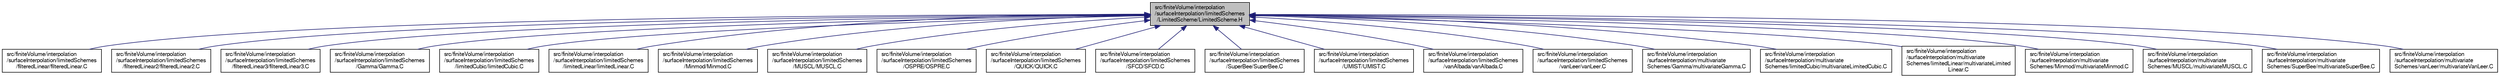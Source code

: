 digraph "src/finiteVolume/interpolation/surfaceInterpolation/limitedSchemes/LimitedScheme/LimitedScheme.H"
{
  bgcolor="transparent";
  edge [fontname="FreeSans",fontsize="10",labelfontname="FreeSans",labelfontsize="10"];
  node [fontname="FreeSans",fontsize="10",shape=record];
  Node84 [label="src/finiteVolume/interpolation\l/surfaceInterpolation/limitedSchemes\l/LimitedScheme/LimitedScheme.H",height=0.2,width=0.4,color="black", fillcolor="grey75", style="filled", fontcolor="black"];
  Node84 -> Node85 [dir="back",color="midnightblue",fontsize="10",style="solid",fontname="FreeSans"];
  Node85 [label="src/finiteVolume/interpolation\l/surfaceInterpolation/limitedSchemes\l/filteredLinear/filteredLinear.C",height=0.2,width=0.4,color="black",URL="$a03884.html"];
  Node84 -> Node86 [dir="back",color="midnightblue",fontsize="10",style="solid",fontname="FreeSans"];
  Node86 [label="src/finiteVolume/interpolation\l/surfaceInterpolation/limitedSchemes\l/filteredLinear2/filteredLinear2.C",height=0.2,width=0.4,color="black",URL="$a03890.html"];
  Node84 -> Node87 [dir="back",color="midnightblue",fontsize="10",style="solid",fontname="FreeSans"];
  Node87 [label="src/finiteVolume/interpolation\l/surfaceInterpolation/limitedSchemes\l/filteredLinear3/filteredLinear3.C",height=0.2,width=0.4,color="black",URL="$a03899.html"];
  Node84 -> Node88 [dir="back",color="midnightblue",fontsize="10",style="solid",fontname="FreeSans"];
  Node88 [label="src/finiteVolume/interpolation\l/surfaceInterpolation/limitedSchemes\l/Gamma/Gamma.C",height=0.2,width=0.4,color="black",URL="$a03908.html"];
  Node84 -> Node89 [dir="back",color="midnightblue",fontsize="10",style="solid",fontname="FreeSans"];
  Node89 [label="src/finiteVolume/interpolation\l/surfaceInterpolation/limitedSchemes\l/limitedCubic/limitedCubic.C",height=0.2,width=0.4,color="black",URL="$a03920.html"];
  Node84 -> Node90 [dir="back",color="midnightblue",fontsize="10",style="solid",fontname="FreeSans"];
  Node90 [label="src/finiteVolume/interpolation\l/surfaceInterpolation/limitedSchemes\l/limitedLinear/limitedLinear.C",height=0.2,width=0.4,color="black",URL="$a03929.html"];
  Node84 -> Node91 [dir="back",color="midnightblue",fontsize="10",style="solid",fontname="FreeSans"];
  Node91 [label="src/finiteVolume/interpolation\l/surfaceInterpolation/limitedSchemes\l/Minmod/Minmod.C",height=0.2,width=0.4,color="black",URL="$a03968.html"];
  Node84 -> Node92 [dir="back",color="midnightblue",fontsize="10",style="solid",fontname="FreeSans"];
  Node92 [label="src/finiteVolume/interpolation\l/surfaceInterpolation/limitedSchemes\l/MUSCL/MUSCL.C",height=0.2,width=0.4,color="black",URL="$a03974.html"];
  Node84 -> Node93 [dir="back",color="midnightblue",fontsize="10",style="solid",fontname="FreeSans"];
  Node93 [label="src/finiteVolume/interpolation\l/surfaceInterpolation/limitedSchemes\l/OSPRE/OSPRE.C",height=0.2,width=0.4,color="black",URL="$a03980.html"];
  Node84 -> Node94 [dir="back",color="midnightblue",fontsize="10",style="solid",fontname="FreeSans"];
  Node94 [label="src/finiteVolume/interpolation\l/surfaceInterpolation/limitedSchemes\l/QUICK/QUICK.C",height=0.2,width=0.4,color="black",URL="$a03998.html"];
  Node84 -> Node95 [dir="back",color="midnightblue",fontsize="10",style="solid",fontname="FreeSans"];
  Node95 [label="src/finiteVolume/interpolation\l/surfaceInterpolation/limitedSchemes\l/SFCD/SFCD.C",height=0.2,width=0.4,color="black",URL="$a04007.html"];
  Node84 -> Node96 [dir="back",color="midnightblue",fontsize="10",style="solid",fontname="FreeSans"];
  Node96 [label="src/finiteVolume/interpolation\l/surfaceInterpolation/limitedSchemes\l/SuperBee/SuperBee.C",height=0.2,width=0.4,color="black",URL="$a04013.html"];
  Node84 -> Node97 [dir="back",color="midnightblue",fontsize="10",style="solid",fontname="FreeSans"];
  Node97 [label="src/finiteVolume/interpolation\l/surfaceInterpolation/limitedSchemes\l/UMIST/UMIST.C",height=0.2,width=0.4,color="black",URL="$a04019.html"];
  Node84 -> Node98 [dir="back",color="midnightblue",fontsize="10",style="solid",fontname="FreeSans"];
  Node98 [label="src/finiteVolume/interpolation\l/surfaceInterpolation/limitedSchemes\l/vanAlbada/vanAlbada.C",height=0.2,width=0.4,color="black",URL="$a04031.html"];
  Node84 -> Node99 [dir="back",color="midnightblue",fontsize="10",style="solid",fontname="FreeSans"];
  Node99 [label="src/finiteVolume/interpolation\l/surfaceInterpolation/limitedSchemes\l/vanLeer/vanLeer.C",height=0.2,width=0.4,color="black",URL="$a04037.html"];
  Node84 -> Node100 [dir="back",color="midnightblue",fontsize="10",style="solid",fontname="FreeSans"];
  Node100 [label="src/finiteVolume/interpolation\l/surfaceInterpolation/multivariate\lSchemes/Gamma/multivariateGamma.C",height=0.2,width=0.4,color="black",URL="$a04043.html"];
  Node84 -> Node101 [dir="back",color="midnightblue",fontsize="10",style="solid",fontname="FreeSans"];
  Node101 [label="src/finiteVolume/interpolation\l/surfaceInterpolation/multivariate\lSchemes/limitedCubic/multivariateLimitedCubic.C",height=0.2,width=0.4,color="black",URL="$a04046.html"];
  Node84 -> Node102 [dir="back",color="midnightblue",fontsize="10",style="solid",fontname="FreeSans"];
  Node102 [label="src/finiteVolume/interpolation\l/surfaceInterpolation/multivariate\lSchemes/limitedLinear/multivariateLimited\lLinear.C",height=0.2,width=0.4,color="black",URL="$a04049.html"];
  Node84 -> Node103 [dir="back",color="midnightblue",fontsize="10",style="solid",fontname="FreeSans"];
  Node103 [label="src/finiteVolume/interpolation\l/surfaceInterpolation/multivariate\lSchemes/Minmod/multivariateMinmod.C",height=0.2,width=0.4,color="black",URL="$a04052.html"];
  Node84 -> Node104 [dir="back",color="midnightblue",fontsize="10",style="solid",fontname="FreeSans"];
  Node104 [label="src/finiteVolume/interpolation\l/surfaceInterpolation/multivariate\lSchemes/MUSCL/multivariateMUSCL.C",height=0.2,width=0.4,color="black",URL="$a04088.html"];
  Node84 -> Node105 [dir="back",color="midnightblue",fontsize="10",style="solid",fontname="FreeSans"];
  Node105 [label="src/finiteVolume/interpolation\l/surfaceInterpolation/multivariate\lSchemes/SuperBee/multivariateSuperBee.C",height=0.2,width=0.4,color="black",URL="$a04091.html"];
  Node84 -> Node106 [dir="back",color="midnightblue",fontsize="10",style="solid",fontname="FreeSans"];
  Node106 [label="src/finiteVolume/interpolation\l/surfaceInterpolation/multivariate\lSchemes/vanLeer/multivariateVanLeer.C",height=0.2,width=0.4,color="black",URL="$a04100.html"];
}
